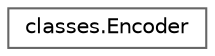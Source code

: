 digraph "Graphical Class Hierarchy"
{
 // LATEX_PDF_SIZE
  bgcolor="transparent";
  edge [fontname=Helvetica,fontsize=10,labelfontname=Helvetica,labelfontsize=10];
  node [fontname=Helvetica,fontsize=10,shape=box,height=0.2,width=0.4];
  rankdir="LR";
  Node0 [id="Node000000",label="classes.Encoder",height=0.2,width=0.4,color="grey40", fillcolor="white", style="filled",URL="$classclasses_1_1_encoder.html",tooltip=" "];
}

